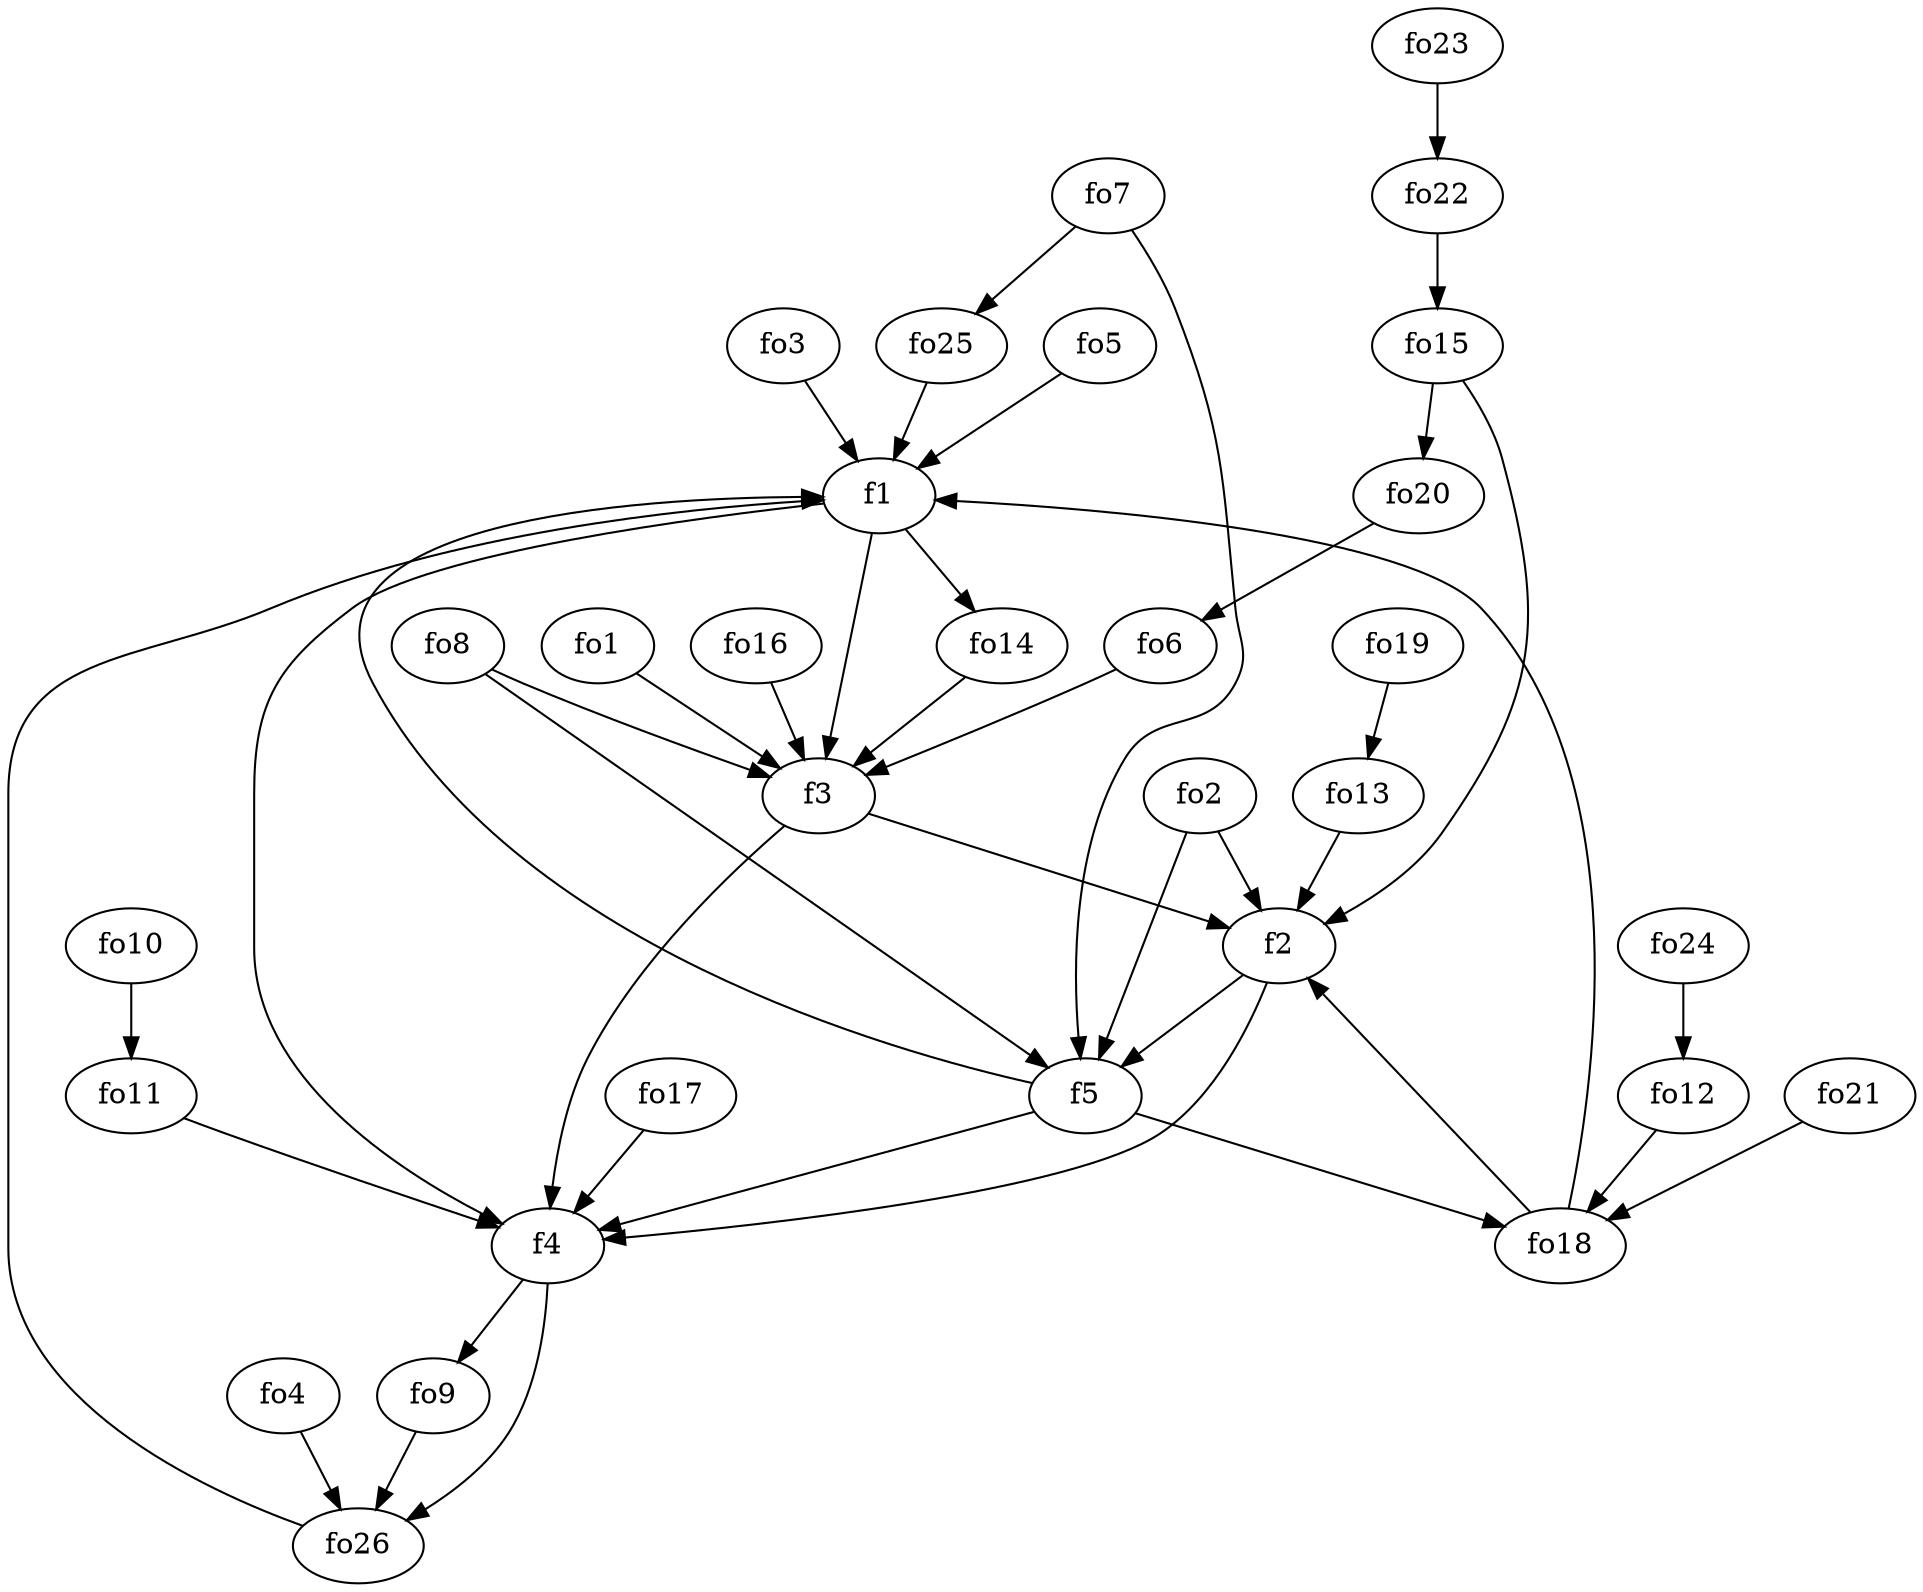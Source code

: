 strict digraph  {
f1;
f2;
f3;
f4;
f5;
fo1;
fo2;
fo3;
fo4;
fo5;
fo6;
fo7;
fo8;
fo9;
fo10;
fo11;
fo12;
fo13;
fo14;
fo15;
fo16;
fo17;
fo18;
fo19;
fo20;
fo21;
fo22;
fo23;
fo24;
fo25;
fo26;
f1 -> f3  [weight=2];
f1 -> f4  [weight=2];
f1 -> fo14  [weight=2];
f2 -> f4  [weight=2];
f2 -> f5  [weight=2];
f3 -> f2  [weight=2];
f3 -> f4  [weight=2];
f4 -> fo26  [weight=2];
f4 -> fo9  [weight=2];
f5 -> f1  [weight=2];
f5 -> f4  [weight=2];
f5 -> fo18  [weight=2];
fo1 -> f3  [weight=2];
fo2 -> f5  [weight=2];
fo2 -> f2  [weight=2];
fo3 -> f1  [weight=2];
fo4 -> fo26  [weight=2];
fo5 -> f1  [weight=2];
fo6 -> f3  [weight=2];
fo7 -> f5  [weight=2];
fo7 -> fo25  [weight=2];
fo8 -> f3  [weight=2];
fo8 -> f5  [weight=2];
fo9 -> fo26  [weight=2];
fo10 -> fo11  [weight=2];
fo11 -> f4  [weight=2];
fo12 -> fo18  [weight=2];
fo13 -> f2  [weight=2];
fo14 -> f3  [weight=2];
fo15 -> f2  [weight=2];
fo15 -> fo20  [weight=2];
fo16 -> f3  [weight=2];
fo17 -> f4  [weight=2];
fo18 -> f1  [weight=2];
fo18 -> f2  [weight=2];
fo19 -> fo13  [weight=2];
fo20 -> fo6  [weight=2];
fo21 -> fo18  [weight=2];
fo22 -> fo15  [weight=2];
fo23 -> fo22  [weight=2];
fo24 -> fo12  [weight=2];
fo25 -> f1  [weight=2];
fo26 -> f1  [weight=2];
}

